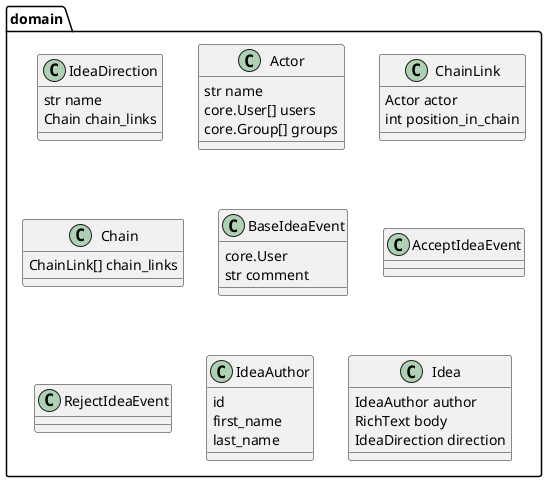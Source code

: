 @startuml
package domain{
    class IdeaDirection{
        str name
        Chain chain_links
    }
    class Actor{
        str name
        core.User[] users
        core.Group[] groups
    }
    class ChainLink{
        Actor actor
        int position_in_chain
    }
    class Chain{
        ChainLink[] chain_links
    }
    class BaseIdeaEvent{
        core.User
        str comment
    }
    class AcceptIdeaEvent{
    }
    class RejectIdeaEvent{
    }
    class IdeaAuthor{
        id
        first_name
        last_name
    }
    class Idea{
        IdeaAuthor author
        RichText body
        IdeaDirection direction
    }

}

@enduml